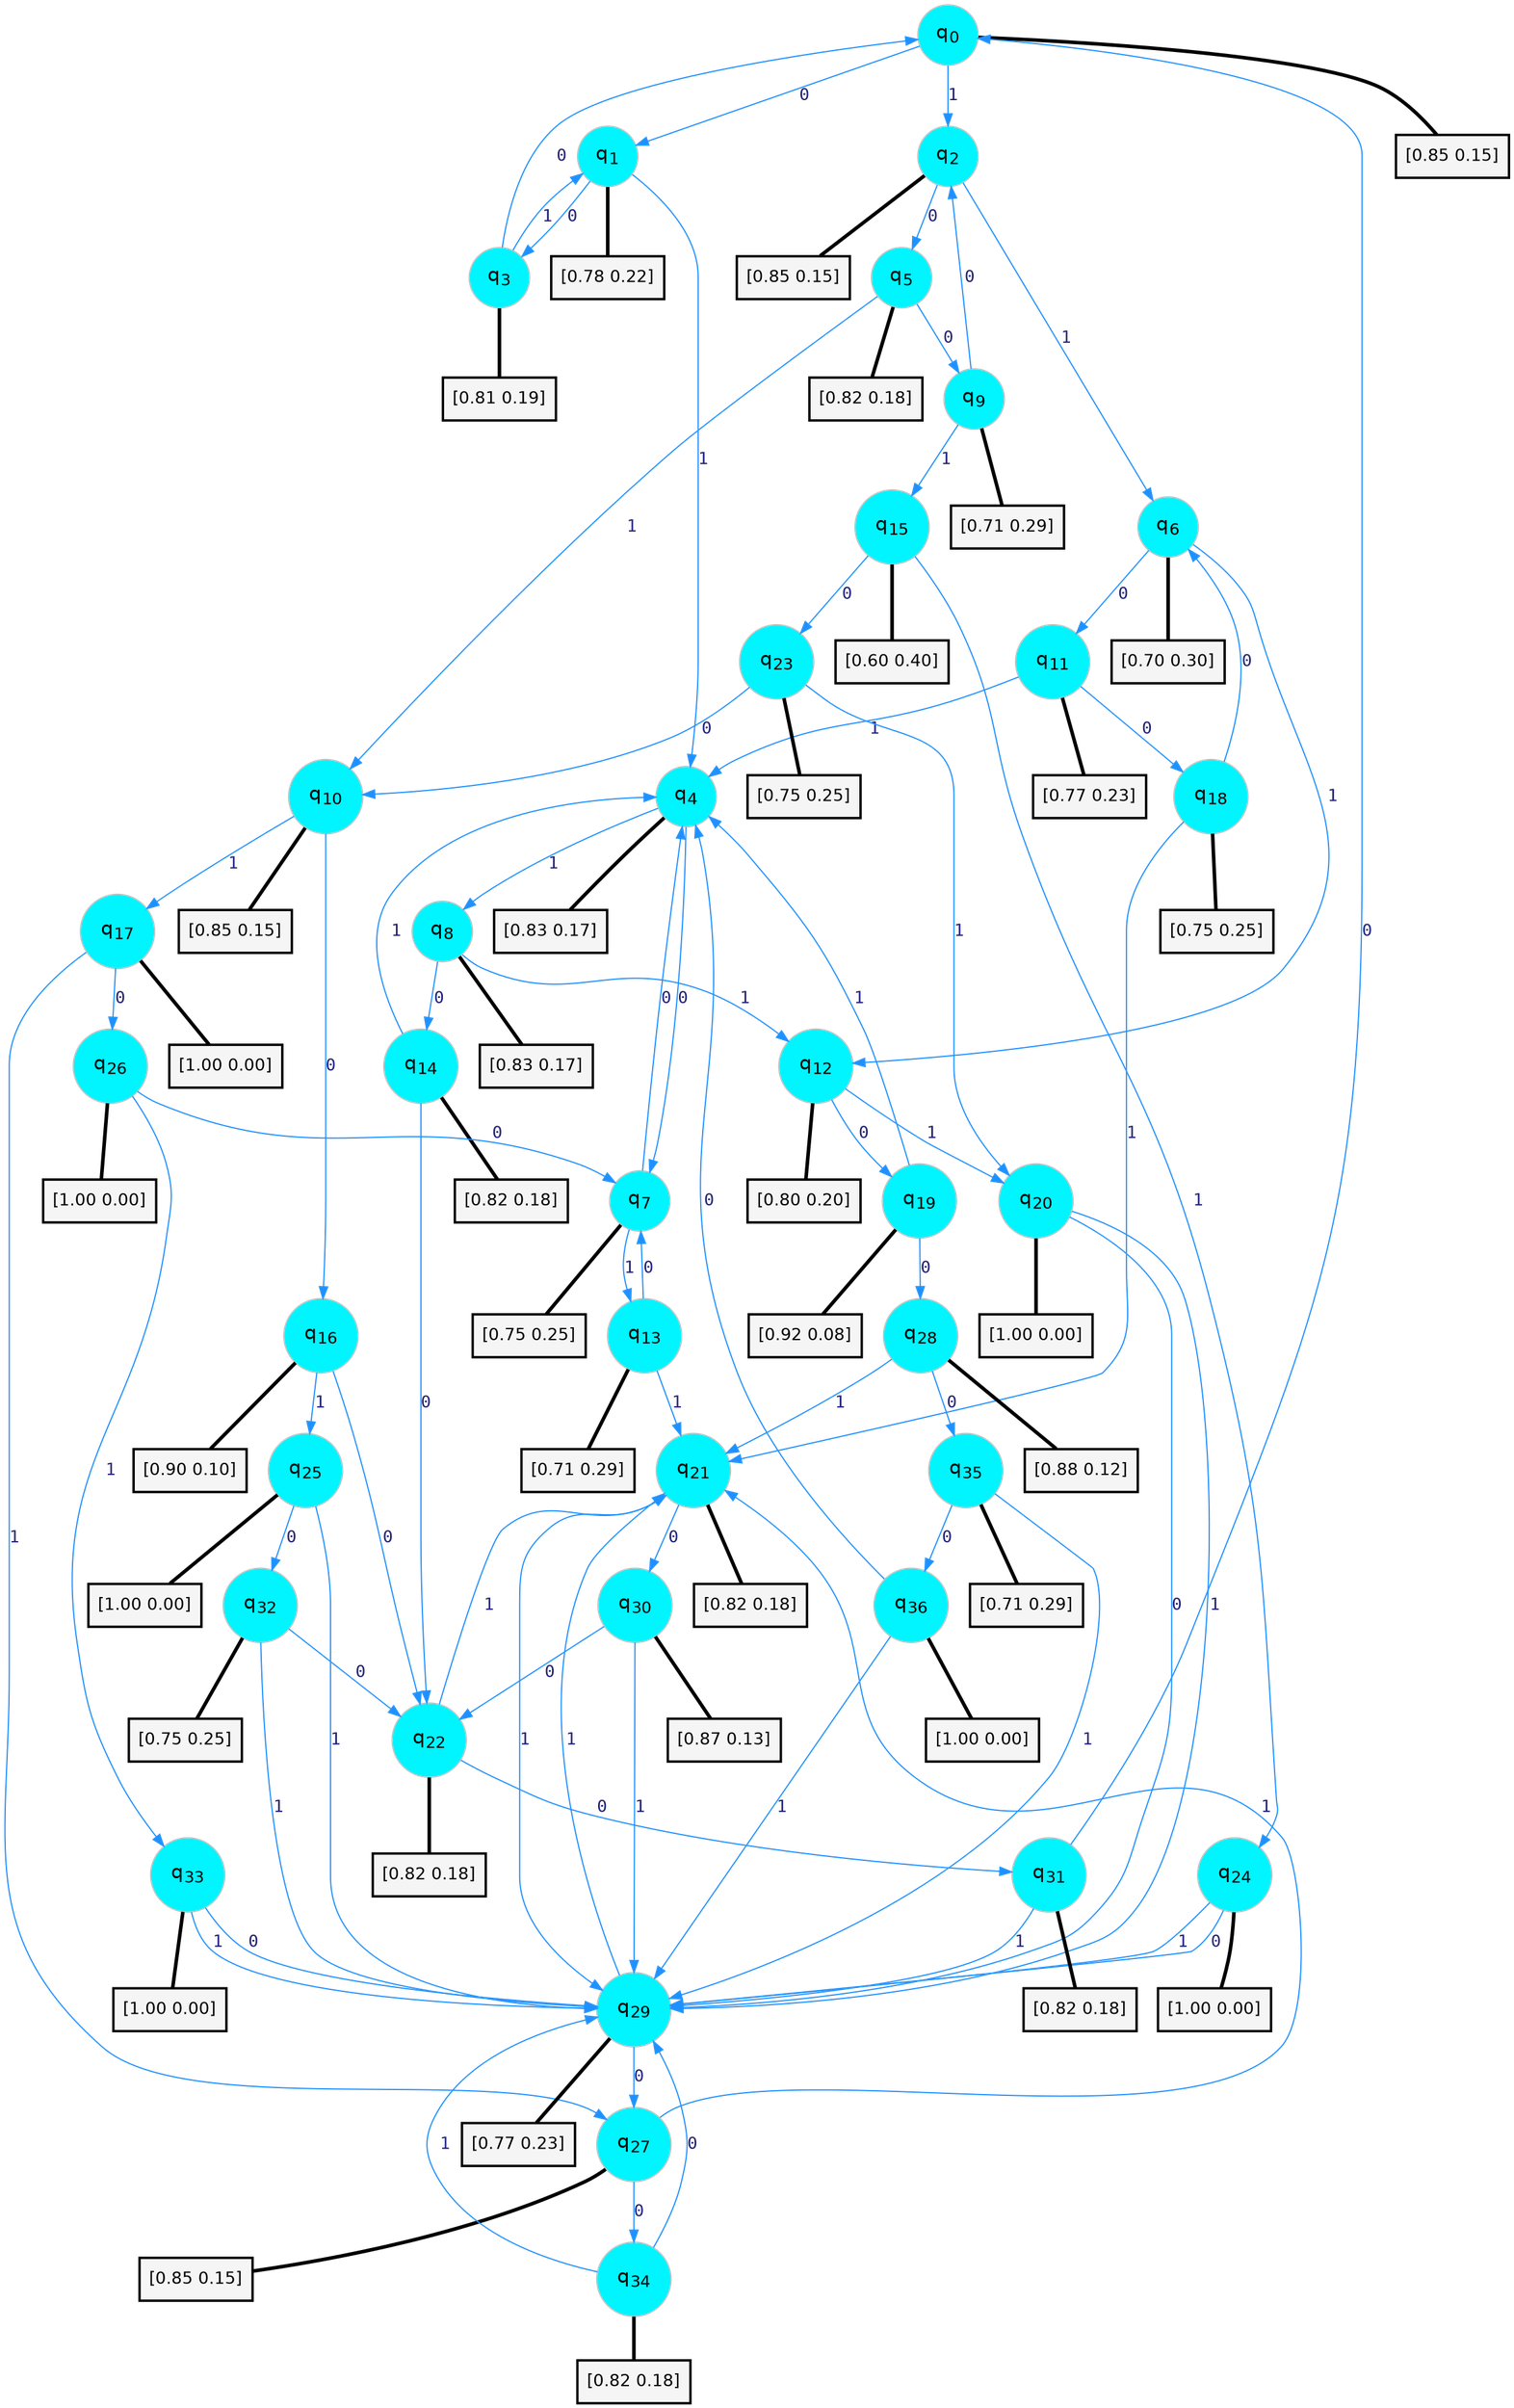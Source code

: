 digraph G {
graph [
bgcolor=transparent, dpi=300, rankdir=TD, size="40,25"];
node [
color=gray, fillcolor=turquoise1, fontcolor=black, fontname=Helvetica, fontsize=16, fontweight=bold, shape=circle, style=filled];
edge [
arrowsize=1, color=dodgerblue1, fontcolor=midnightblue, fontname=courier, fontweight=bold, penwidth=1, style=solid, weight=20];
0[label=<q<SUB>0</SUB>>];
1[label=<q<SUB>1</SUB>>];
2[label=<q<SUB>2</SUB>>];
3[label=<q<SUB>3</SUB>>];
4[label=<q<SUB>4</SUB>>];
5[label=<q<SUB>5</SUB>>];
6[label=<q<SUB>6</SUB>>];
7[label=<q<SUB>7</SUB>>];
8[label=<q<SUB>8</SUB>>];
9[label=<q<SUB>9</SUB>>];
10[label=<q<SUB>10</SUB>>];
11[label=<q<SUB>11</SUB>>];
12[label=<q<SUB>12</SUB>>];
13[label=<q<SUB>13</SUB>>];
14[label=<q<SUB>14</SUB>>];
15[label=<q<SUB>15</SUB>>];
16[label=<q<SUB>16</SUB>>];
17[label=<q<SUB>17</SUB>>];
18[label=<q<SUB>18</SUB>>];
19[label=<q<SUB>19</SUB>>];
20[label=<q<SUB>20</SUB>>];
21[label=<q<SUB>21</SUB>>];
22[label=<q<SUB>22</SUB>>];
23[label=<q<SUB>23</SUB>>];
24[label=<q<SUB>24</SUB>>];
25[label=<q<SUB>25</SUB>>];
26[label=<q<SUB>26</SUB>>];
27[label=<q<SUB>27</SUB>>];
28[label=<q<SUB>28</SUB>>];
29[label=<q<SUB>29</SUB>>];
30[label=<q<SUB>30</SUB>>];
31[label=<q<SUB>31</SUB>>];
32[label=<q<SUB>32</SUB>>];
33[label=<q<SUB>33</SUB>>];
34[label=<q<SUB>34</SUB>>];
35[label=<q<SUB>35</SUB>>];
36[label=<q<SUB>36</SUB>>];
37[label="[0.85 0.15]", shape=box,fontcolor=black, fontname=Helvetica, fontsize=14, penwidth=2, fillcolor=whitesmoke,color=black];
38[label="[0.78 0.22]", shape=box,fontcolor=black, fontname=Helvetica, fontsize=14, penwidth=2, fillcolor=whitesmoke,color=black];
39[label="[0.85 0.15]", shape=box,fontcolor=black, fontname=Helvetica, fontsize=14, penwidth=2, fillcolor=whitesmoke,color=black];
40[label="[0.81 0.19]", shape=box,fontcolor=black, fontname=Helvetica, fontsize=14, penwidth=2, fillcolor=whitesmoke,color=black];
41[label="[0.83 0.17]", shape=box,fontcolor=black, fontname=Helvetica, fontsize=14, penwidth=2, fillcolor=whitesmoke,color=black];
42[label="[0.82 0.18]", shape=box,fontcolor=black, fontname=Helvetica, fontsize=14, penwidth=2, fillcolor=whitesmoke,color=black];
43[label="[0.70 0.30]", shape=box,fontcolor=black, fontname=Helvetica, fontsize=14, penwidth=2, fillcolor=whitesmoke,color=black];
44[label="[0.75 0.25]", shape=box,fontcolor=black, fontname=Helvetica, fontsize=14, penwidth=2, fillcolor=whitesmoke,color=black];
45[label="[0.83 0.17]", shape=box,fontcolor=black, fontname=Helvetica, fontsize=14, penwidth=2, fillcolor=whitesmoke,color=black];
46[label="[0.71 0.29]", shape=box,fontcolor=black, fontname=Helvetica, fontsize=14, penwidth=2, fillcolor=whitesmoke,color=black];
47[label="[0.85 0.15]", shape=box,fontcolor=black, fontname=Helvetica, fontsize=14, penwidth=2, fillcolor=whitesmoke,color=black];
48[label="[0.77 0.23]", shape=box,fontcolor=black, fontname=Helvetica, fontsize=14, penwidth=2, fillcolor=whitesmoke,color=black];
49[label="[0.80 0.20]", shape=box,fontcolor=black, fontname=Helvetica, fontsize=14, penwidth=2, fillcolor=whitesmoke,color=black];
50[label="[0.71 0.29]", shape=box,fontcolor=black, fontname=Helvetica, fontsize=14, penwidth=2, fillcolor=whitesmoke,color=black];
51[label="[0.82 0.18]", shape=box,fontcolor=black, fontname=Helvetica, fontsize=14, penwidth=2, fillcolor=whitesmoke,color=black];
52[label="[0.60 0.40]", shape=box,fontcolor=black, fontname=Helvetica, fontsize=14, penwidth=2, fillcolor=whitesmoke,color=black];
53[label="[0.90 0.10]", shape=box,fontcolor=black, fontname=Helvetica, fontsize=14, penwidth=2, fillcolor=whitesmoke,color=black];
54[label="[1.00 0.00]", shape=box,fontcolor=black, fontname=Helvetica, fontsize=14, penwidth=2, fillcolor=whitesmoke,color=black];
55[label="[0.75 0.25]", shape=box,fontcolor=black, fontname=Helvetica, fontsize=14, penwidth=2, fillcolor=whitesmoke,color=black];
56[label="[0.92 0.08]", shape=box,fontcolor=black, fontname=Helvetica, fontsize=14, penwidth=2, fillcolor=whitesmoke,color=black];
57[label="[1.00 0.00]", shape=box,fontcolor=black, fontname=Helvetica, fontsize=14, penwidth=2, fillcolor=whitesmoke,color=black];
58[label="[0.82 0.18]", shape=box,fontcolor=black, fontname=Helvetica, fontsize=14, penwidth=2, fillcolor=whitesmoke,color=black];
59[label="[0.82 0.18]", shape=box,fontcolor=black, fontname=Helvetica, fontsize=14, penwidth=2, fillcolor=whitesmoke,color=black];
60[label="[0.75 0.25]", shape=box,fontcolor=black, fontname=Helvetica, fontsize=14, penwidth=2, fillcolor=whitesmoke,color=black];
61[label="[1.00 0.00]", shape=box,fontcolor=black, fontname=Helvetica, fontsize=14, penwidth=2, fillcolor=whitesmoke,color=black];
62[label="[1.00 0.00]", shape=box,fontcolor=black, fontname=Helvetica, fontsize=14, penwidth=2, fillcolor=whitesmoke,color=black];
63[label="[1.00 0.00]", shape=box,fontcolor=black, fontname=Helvetica, fontsize=14, penwidth=2, fillcolor=whitesmoke,color=black];
64[label="[0.85 0.15]", shape=box,fontcolor=black, fontname=Helvetica, fontsize=14, penwidth=2, fillcolor=whitesmoke,color=black];
65[label="[0.88 0.12]", shape=box,fontcolor=black, fontname=Helvetica, fontsize=14, penwidth=2, fillcolor=whitesmoke,color=black];
66[label="[0.77 0.23]", shape=box,fontcolor=black, fontname=Helvetica, fontsize=14, penwidth=2, fillcolor=whitesmoke,color=black];
67[label="[0.87 0.13]", shape=box,fontcolor=black, fontname=Helvetica, fontsize=14, penwidth=2, fillcolor=whitesmoke,color=black];
68[label="[0.82 0.18]", shape=box,fontcolor=black, fontname=Helvetica, fontsize=14, penwidth=2, fillcolor=whitesmoke,color=black];
69[label="[0.75 0.25]", shape=box,fontcolor=black, fontname=Helvetica, fontsize=14, penwidth=2, fillcolor=whitesmoke,color=black];
70[label="[1.00 0.00]", shape=box,fontcolor=black, fontname=Helvetica, fontsize=14, penwidth=2, fillcolor=whitesmoke,color=black];
71[label="[0.82 0.18]", shape=box,fontcolor=black, fontname=Helvetica, fontsize=14, penwidth=2, fillcolor=whitesmoke,color=black];
72[label="[0.71 0.29]", shape=box,fontcolor=black, fontname=Helvetica, fontsize=14, penwidth=2, fillcolor=whitesmoke,color=black];
73[label="[1.00 0.00]", shape=box,fontcolor=black, fontname=Helvetica, fontsize=14, penwidth=2, fillcolor=whitesmoke,color=black];
0->1 [label=0];
0->2 [label=1];
0->37 [arrowhead=none, penwidth=3,color=black];
1->3 [label=0];
1->4 [label=1];
1->38 [arrowhead=none, penwidth=3,color=black];
2->5 [label=0];
2->6 [label=1];
2->39 [arrowhead=none, penwidth=3,color=black];
3->0 [label=0];
3->1 [label=1];
3->40 [arrowhead=none, penwidth=3,color=black];
4->7 [label=0];
4->8 [label=1];
4->41 [arrowhead=none, penwidth=3,color=black];
5->9 [label=0];
5->10 [label=1];
5->42 [arrowhead=none, penwidth=3,color=black];
6->11 [label=0];
6->12 [label=1];
6->43 [arrowhead=none, penwidth=3,color=black];
7->4 [label=0];
7->13 [label=1];
7->44 [arrowhead=none, penwidth=3,color=black];
8->14 [label=0];
8->12 [label=1];
8->45 [arrowhead=none, penwidth=3,color=black];
9->2 [label=0];
9->15 [label=1];
9->46 [arrowhead=none, penwidth=3,color=black];
10->16 [label=0];
10->17 [label=1];
10->47 [arrowhead=none, penwidth=3,color=black];
11->18 [label=0];
11->4 [label=1];
11->48 [arrowhead=none, penwidth=3,color=black];
12->19 [label=0];
12->20 [label=1];
12->49 [arrowhead=none, penwidth=3,color=black];
13->7 [label=0];
13->21 [label=1];
13->50 [arrowhead=none, penwidth=3,color=black];
14->22 [label=0];
14->4 [label=1];
14->51 [arrowhead=none, penwidth=3,color=black];
15->23 [label=0];
15->24 [label=1];
15->52 [arrowhead=none, penwidth=3,color=black];
16->22 [label=0];
16->25 [label=1];
16->53 [arrowhead=none, penwidth=3,color=black];
17->26 [label=0];
17->27 [label=1];
17->54 [arrowhead=none, penwidth=3,color=black];
18->6 [label=0];
18->21 [label=1];
18->55 [arrowhead=none, penwidth=3,color=black];
19->28 [label=0];
19->4 [label=1];
19->56 [arrowhead=none, penwidth=3,color=black];
20->29 [label=0];
20->29 [label=1];
20->57 [arrowhead=none, penwidth=3,color=black];
21->30 [label=0];
21->29 [label=1];
21->58 [arrowhead=none, penwidth=3,color=black];
22->31 [label=0];
22->21 [label=1];
22->59 [arrowhead=none, penwidth=3,color=black];
23->10 [label=0];
23->20 [label=1];
23->60 [arrowhead=none, penwidth=3,color=black];
24->29 [label=0];
24->29 [label=1];
24->61 [arrowhead=none, penwidth=3,color=black];
25->32 [label=0];
25->29 [label=1];
25->62 [arrowhead=none, penwidth=3,color=black];
26->7 [label=0];
26->33 [label=1];
26->63 [arrowhead=none, penwidth=3,color=black];
27->34 [label=0];
27->21 [label=1];
27->64 [arrowhead=none, penwidth=3,color=black];
28->35 [label=0];
28->21 [label=1];
28->65 [arrowhead=none, penwidth=3,color=black];
29->27 [label=0];
29->21 [label=1];
29->66 [arrowhead=none, penwidth=3,color=black];
30->22 [label=0];
30->29 [label=1];
30->67 [arrowhead=none, penwidth=3,color=black];
31->0 [label=0];
31->29 [label=1];
31->68 [arrowhead=none, penwidth=3,color=black];
32->22 [label=0];
32->29 [label=1];
32->69 [arrowhead=none, penwidth=3,color=black];
33->29 [label=0];
33->29 [label=1];
33->70 [arrowhead=none, penwidth=3,color=black];
34->29 [label=0];
34->29 [label=1];
34->71 [arrowhead=none, penwidth=3,color=black];
35->36 [label=0];
35->29 [label=1];
35->72 [arrowhead=none, penwidth=3,color=black];
36->4 [label=0];
36->29 [label=1];
36->73 [arrowhead=none, penwidth=3,color=black];
}
